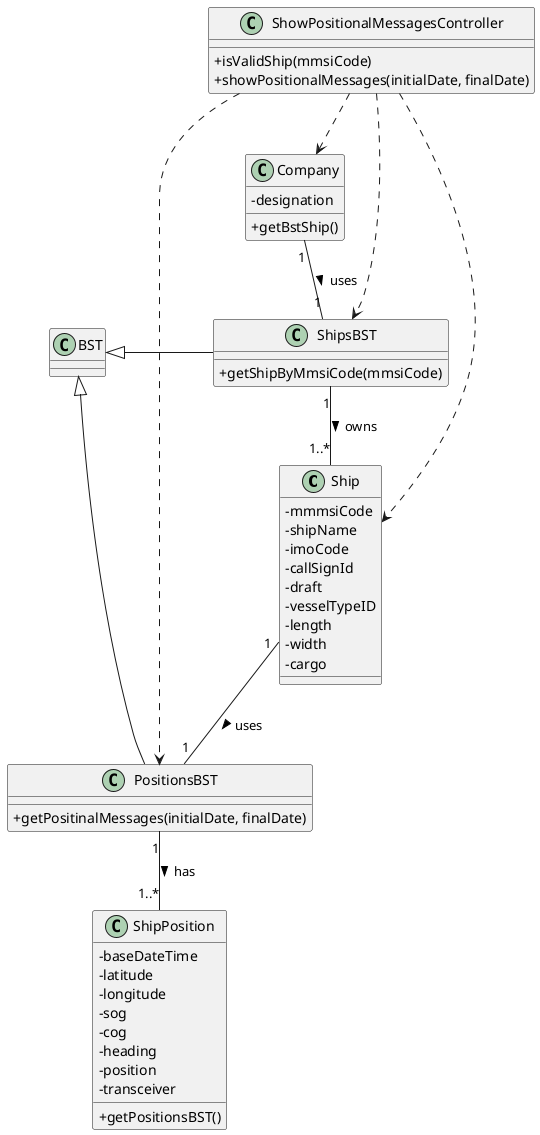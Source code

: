 @startuml

skinparam classAttributeIconSize 0


class Ship {
    -mmmsiCode
    -shipName
    -imoCode
    -callSignId
    -draft
    -vesselTypeID
    -length
    -width
    -cargo
}

class ShipPosition {
    -baseDateTime
    -latitude
    -longitude
    -sog
    -cog
    -heading
    -position
    -transceiver
    +getPositionsBST()
}

class ShipsBST {
    +getShipByMmsiCode(mmsiCode)
}

class PositionsBST {
    +getPositinalMessages(initialDate, finalDate)
}

/'class ShowPositionalMessagesUI {}'/

class ShowPositionalMessagesController {
    +isValidShip(mmsiCode)
    +showPositionalMessages(initialDate, finalDate)
}

class Company {
    -designation
    +getBstShip()
}

/'Ship "1" -- "1..*" ShipPosition : has >'/
/'Company "1" -- "1..*" Ship : owns >'/

Company "1" -- "1" ShipsBST : uses >
ShipsBST "1" -- "1..*" Ship : owns >
Ship "1" -- "1" PositionsBST : uses >
PositionsBST "1" -- "1..*" ShipPosition : has >
/'ShowPositionalMessagesUI ..> ShowPositionalMessagesController'/
ShowPositionalMessagesController ..> Company
ShowPositionalMessagesController ..> ShipsBST
ShowPositionalMessagesController ..> Ship
ShowPositionalMessagesController ..> PositionsBST

BST <|- PositionsBST
BST <|- ShipsBST


@enduml